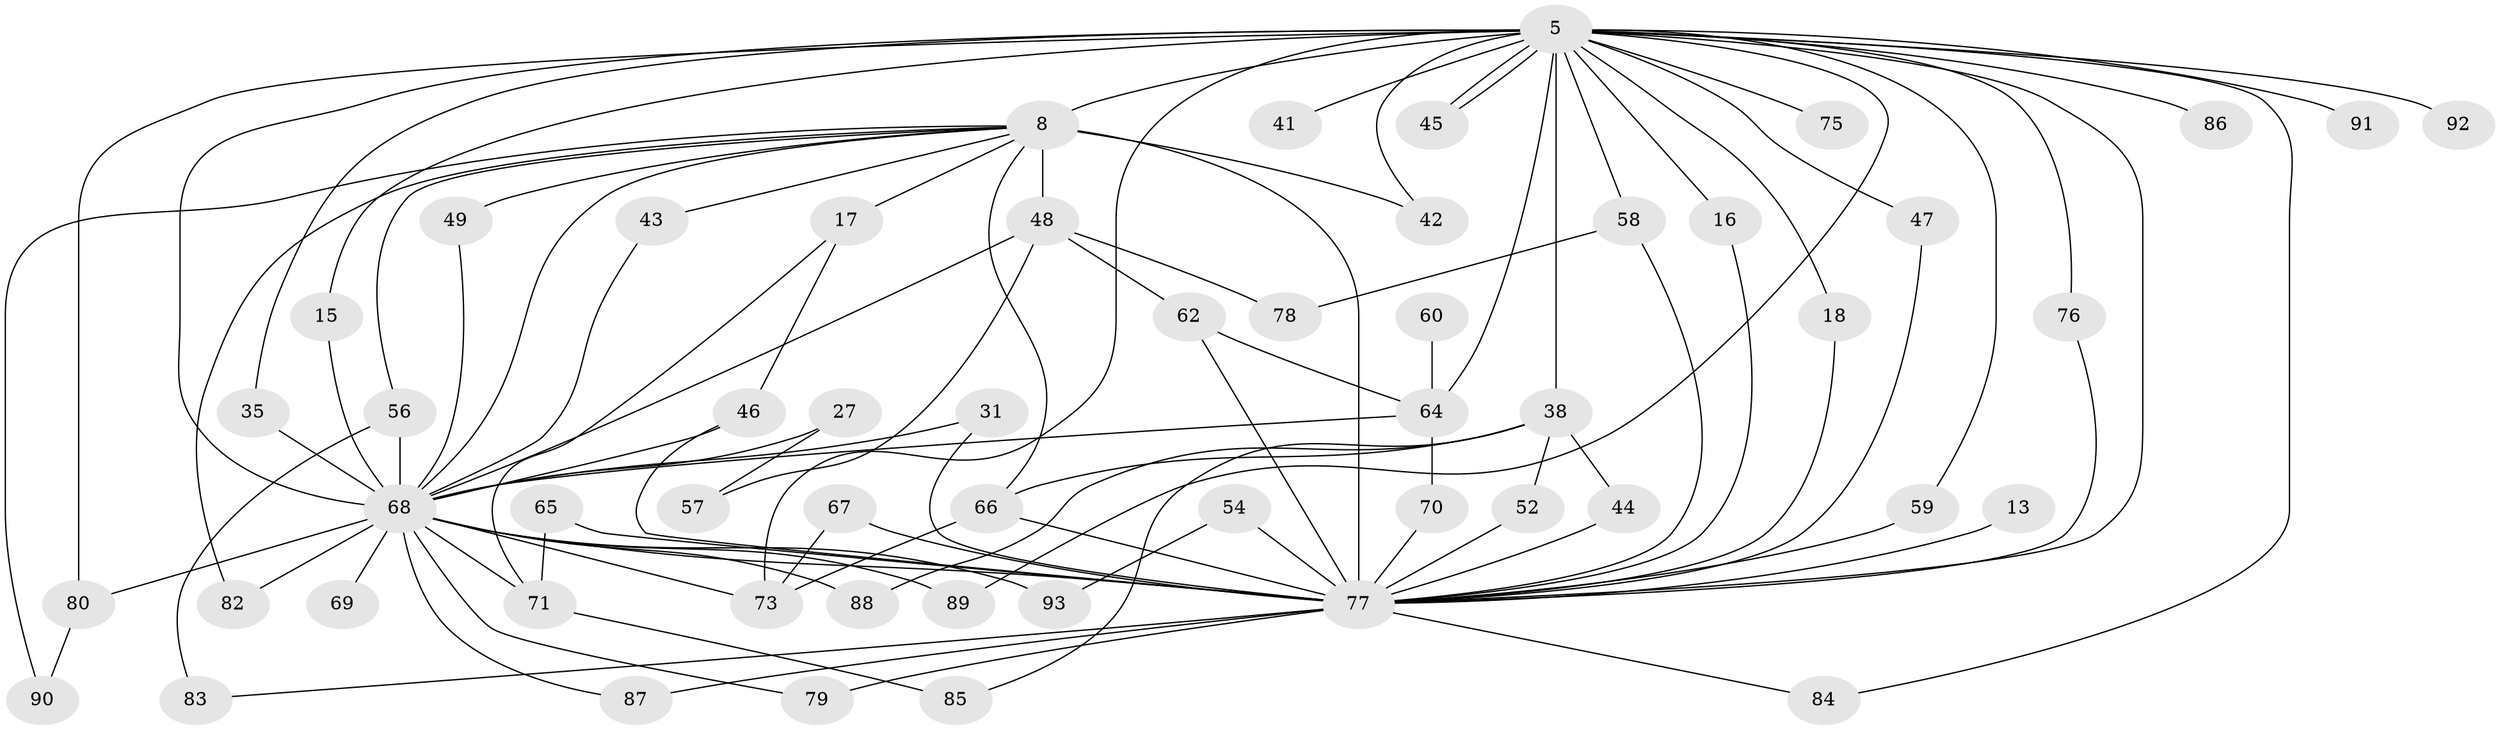 // original degree distribution, {27: 0.010752688172043012, 13: 0.010752688172043012, 30: 0.010752688172043012, 11: 0.010752688172043012, 29: 0.010752688172043012, 19: 0.010752688172043012, 17: 0.021505376344086023, 14: 0.010752688172043012, 25: 0.010752688172043012, 5: 0.043010752688172046, 4: 0.07526881720430108, 2: 0.5376344086021505, 3: 0.21505376344086022, 6: 0.021505376344086023}
// Generated by graph-tools (version 1.1) at 2025/46/03/04/25 21:46:38]
// undirected, 55 vertices, 100 edges
graph export_dot {
graph [start="1"]
  node [color=gray90,style=filled];
  5 [super="+3"];
  8 [super="+2+4"];
  13;
  15;
  16;
  17;
  18;
  27;
  31;
  35;
  38 [super="+24+19"];
  41;
  42;
  43;
  44;
  45;
  46 [super="+14"];
  47;
  48 [super="+23"];
  49;
  52;
  54;
  56 [super="+33"];
  57;
  58 [super="+21"];
  59 [super="+39"];
  60;
  62 [super="+29"];
  64 [super="+12+32+40"];
  65;
  66 [super="+50+53"];
  67;
  68 [super="+63+22+51"];
  69;
  70;
  71 [super="+61+55"];
  73 [super="+28+72"];
  75;
  76 [super="+36"];
  77 [super="+9"];
  78;
  79;
  80 [super="+37+74"];
  82;
  83;
  84;
  85;
  86;
  87;
  88;
  89 [super="+81"];
  90;
  91;
  92;
  93;
  5 -- 8 [weight=6];
  5 -- 15;
  5 -- 16;
  5 -- 18;
  5 -- 41 [weight=2];
  5 -- 42;
  5 -- 45;
  5 -- 45;
  5 -- 47;
  5 -- 75 [weight=2];
  5 -- 84;
  5 -- 86 [weight=2];
  5 -- 92 [weight=2];
  5 -- 68 [weight=6];
  5 -- 80 [weight=2];
  5 -- 89 [weight=3];
  5 -- 91;
  5 -- 35;
  5 -- 38 [weight=4];
  5 -- 58 [weight=2];
  5 -- 59;
  5 -- 73 [weight=2];
  5 -- 64 [weight=4];
  5 -- 76;
  5 -- 77 [weight=6];
  8 -- 17 [weight=2];
  8 -- 42;
  8 -- 49;
  8 -- 90;
  8 -- 43;
  8 -- 82;
  8 -- 56;
  8 -- 48;
  8 -- 66;
  8 -- 68 [weight=7];
  8 -- 77 [weight=9];
  13 -- 77;
  15 -- 68;
  16 -- 77;
  17 -- 46;
  17 -- 71;
  18 -- 77;
  27 -- 57;
  27 -- 68 [weight=2];
  31 -- 68;
  31 -- 77;
  35 -- 68;
  38 -- 85;
  38 -- 52;
  38 -- 44;
  38 -- 88;
  38 -- 66;
  43 -- 68;
  44 -- 77;
  46 -- 68;
  46 -- 77;
  47 -- 77;
  48 -- 62;
  48 -- 57;
  48 -- 78;
  48 -- 68 [weight=4];
  49 -- 68;
  52 -- 77;
  54 -- 93;
  54 -- 77 [weight=2];
  56 -- 83;
  56 -- 68 [weight=2];
  58 -- 78;
  58 -- 77;
  59 -- 77 [weight=2];
  60 -- 64 [weight=2];
  62 -- 64;
  62 -- 77;
  64 -- 68 [weight=2];
  64 -- 70;
  65 -- 71;
  65 -- 77;
  66 -- 73 [weight=2];
  66 -- 77;
  67 -- 73;
  67 -- 77;
  68 -- 69 [weight=2];
  68 -- 73;
  68 -- 77 [weight=8];
  68 -- 79;
  68 -- 80;
  68 -- 82;
  68 -- 87;
  68 -- 88;
  68 -- 89;
  68 -- 93;
  68 -- 71 [weight=3];
  70 -- 77;
  71 -- 85;
  76 -- 77;
  77 -- 79;
  77 -- 83;
  77 -- 84;
  77 -- 87;
  80 -- 90;
}
